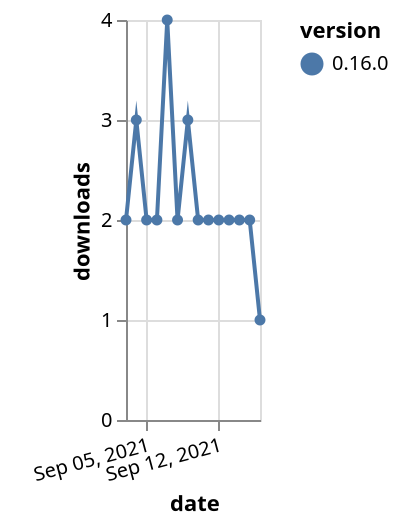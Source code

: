 {"$schema": "https://vega.github.io/schema/vega-lite/v5.json", "description": "A simple bar chart with embedded data.", "data": {"values": [{"date": "2021-09-03", "total": 625, "delta": 2, "version": "0.16.0"}, {"date": "2021-09-04", "total": 628, "delta": 3, "version": "0.16.0"}, {"date": "2021-09-05", "total": 630, "delta": 2, "version": "0.16.0"}, {"date": "2021-09-06", "total": 632, "delta": 2, "version": "0.16.0"}, {"date": "2021-09-07", "total": 636, "delta": 4, "version": "0.16.0"}, {"date": "2021-09-08", "total": 638, "delta": 2, "version": "0.16.0"}, {"date": "2021-09-09", "total": 641, "delta": 3, "version": "0.16.0"}, {"date": "2021-09-10", "total": 643, "delta": 2, "version": "0.16.0"}, {"date": "2021-09-11", "total": 645, "delta": 2, "version": "0.16.0"}, {"date": "2021-09-12", "total": 647, "delta": 2, "version": "0.16.0"}, {"date": "2021-09-13", "total": 649, "delta": 2, "version": "0.16.0"}, {"date": "2021-09-14", "total": 651, "delta": 2, "version": "0.16.0"}, {"date": "2021-09-15", "total": 653, "delta": 2, "version": "0.16.0"}, {"date": "2021-09-16", "total": 654, "delta": 1, "version": "0.16.0"}]}, "width": "container", "mark": {"type": "line", "point": {"filled": true}}, "encoding": {"x": {"field": "date", "type": "temporal", "timeUnit": "yearmonthdate", "title": "date", "axis": {"labelAngle": -15}}, "y": {"field": "delta", "type": "quantitative", "title": "downloads"}, "color": {"field": "version", "type": "nominal"}, "tooltip": {"field": "delta"}}}
